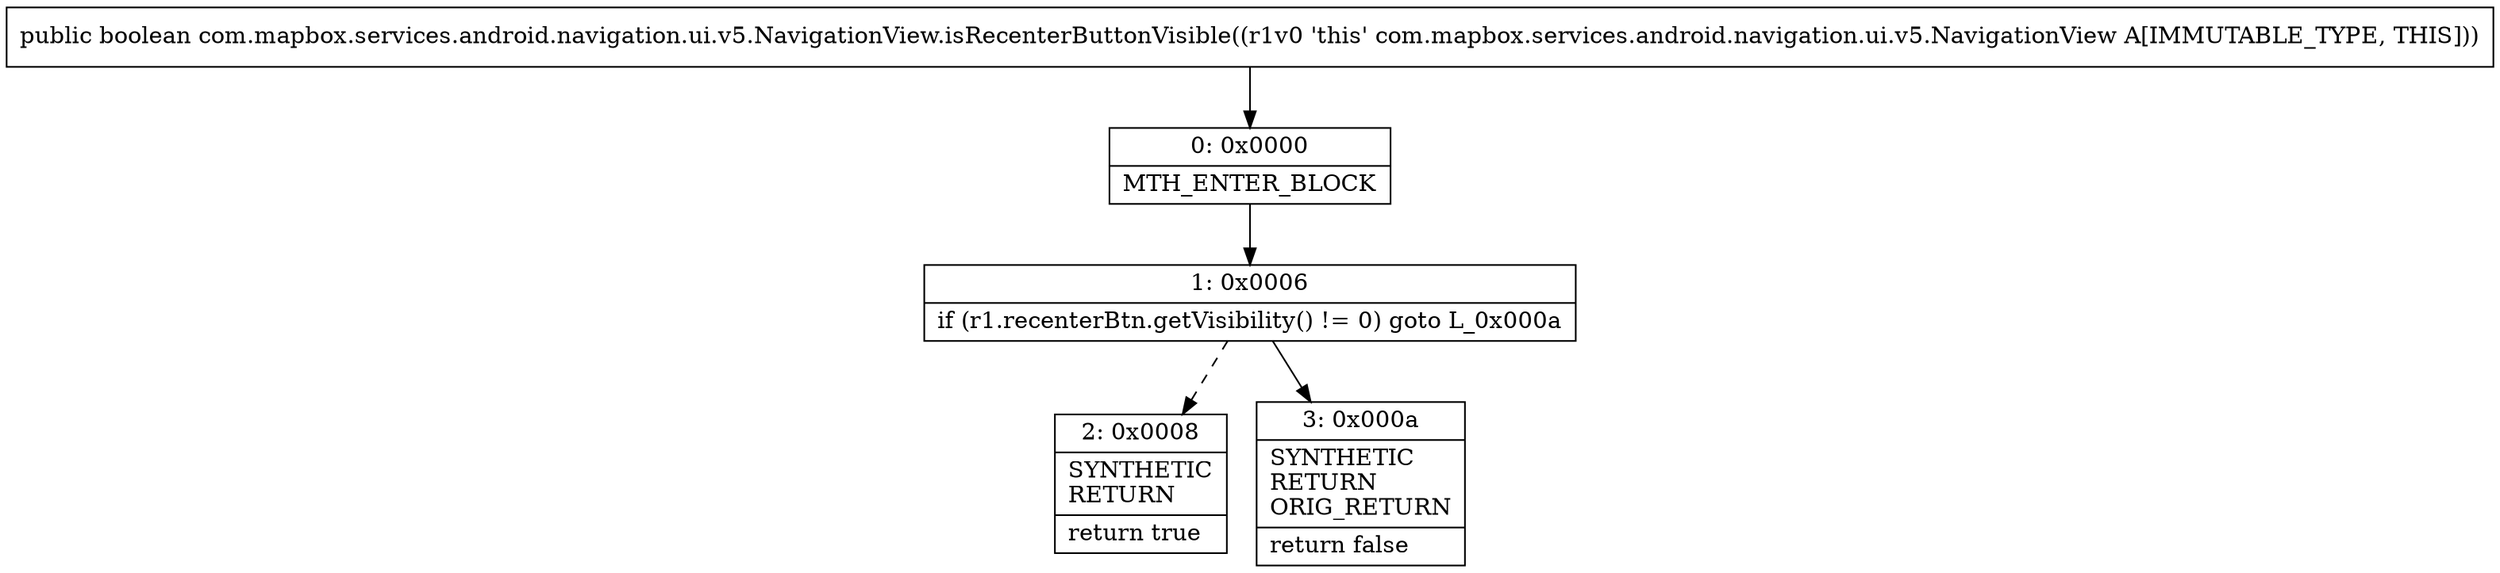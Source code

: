 digraph "CFG forcom.mapbox.services.android.navigation.ui.v5.NavigationView.isRecenterButtonVisible()Z" {
Node_0 [shape=record,label="{0\:\ 0x0000|MTH_ENTER_BLOCK\l}"];
Node_1 [shape=record,label="{1\:\ 0x0006|if (r1.recenterBtn.getVisibility() != 0) goto L_0x000a\l}"];
Node_2 [shape=record,label="{2\:\ 0x0008|SYNTHETIC\lRETURN\l|return true\l}"];
Node_3 [shape=record,label="{3\:\ 0x000a|SYNTHETIC\lRETURN\lORIG_RETURN\l|return false\l}"];
MethodNode[shape=record,label="{public boolean com.mapbox.services.android.navigation.ui.v5.NavigationView.isRecenterButtonVisible((r1v0 'this' com.mapbox.services.android.navigation.ui.v5.NavigationView A[IMMUTABLE_TYPE, THIS])) }"];
MethodNode -> Node_0;
Node_0 -> Node_1;
Node_1 -> Node_2[style=dashed];
Node_1 -> Node_3;
}

